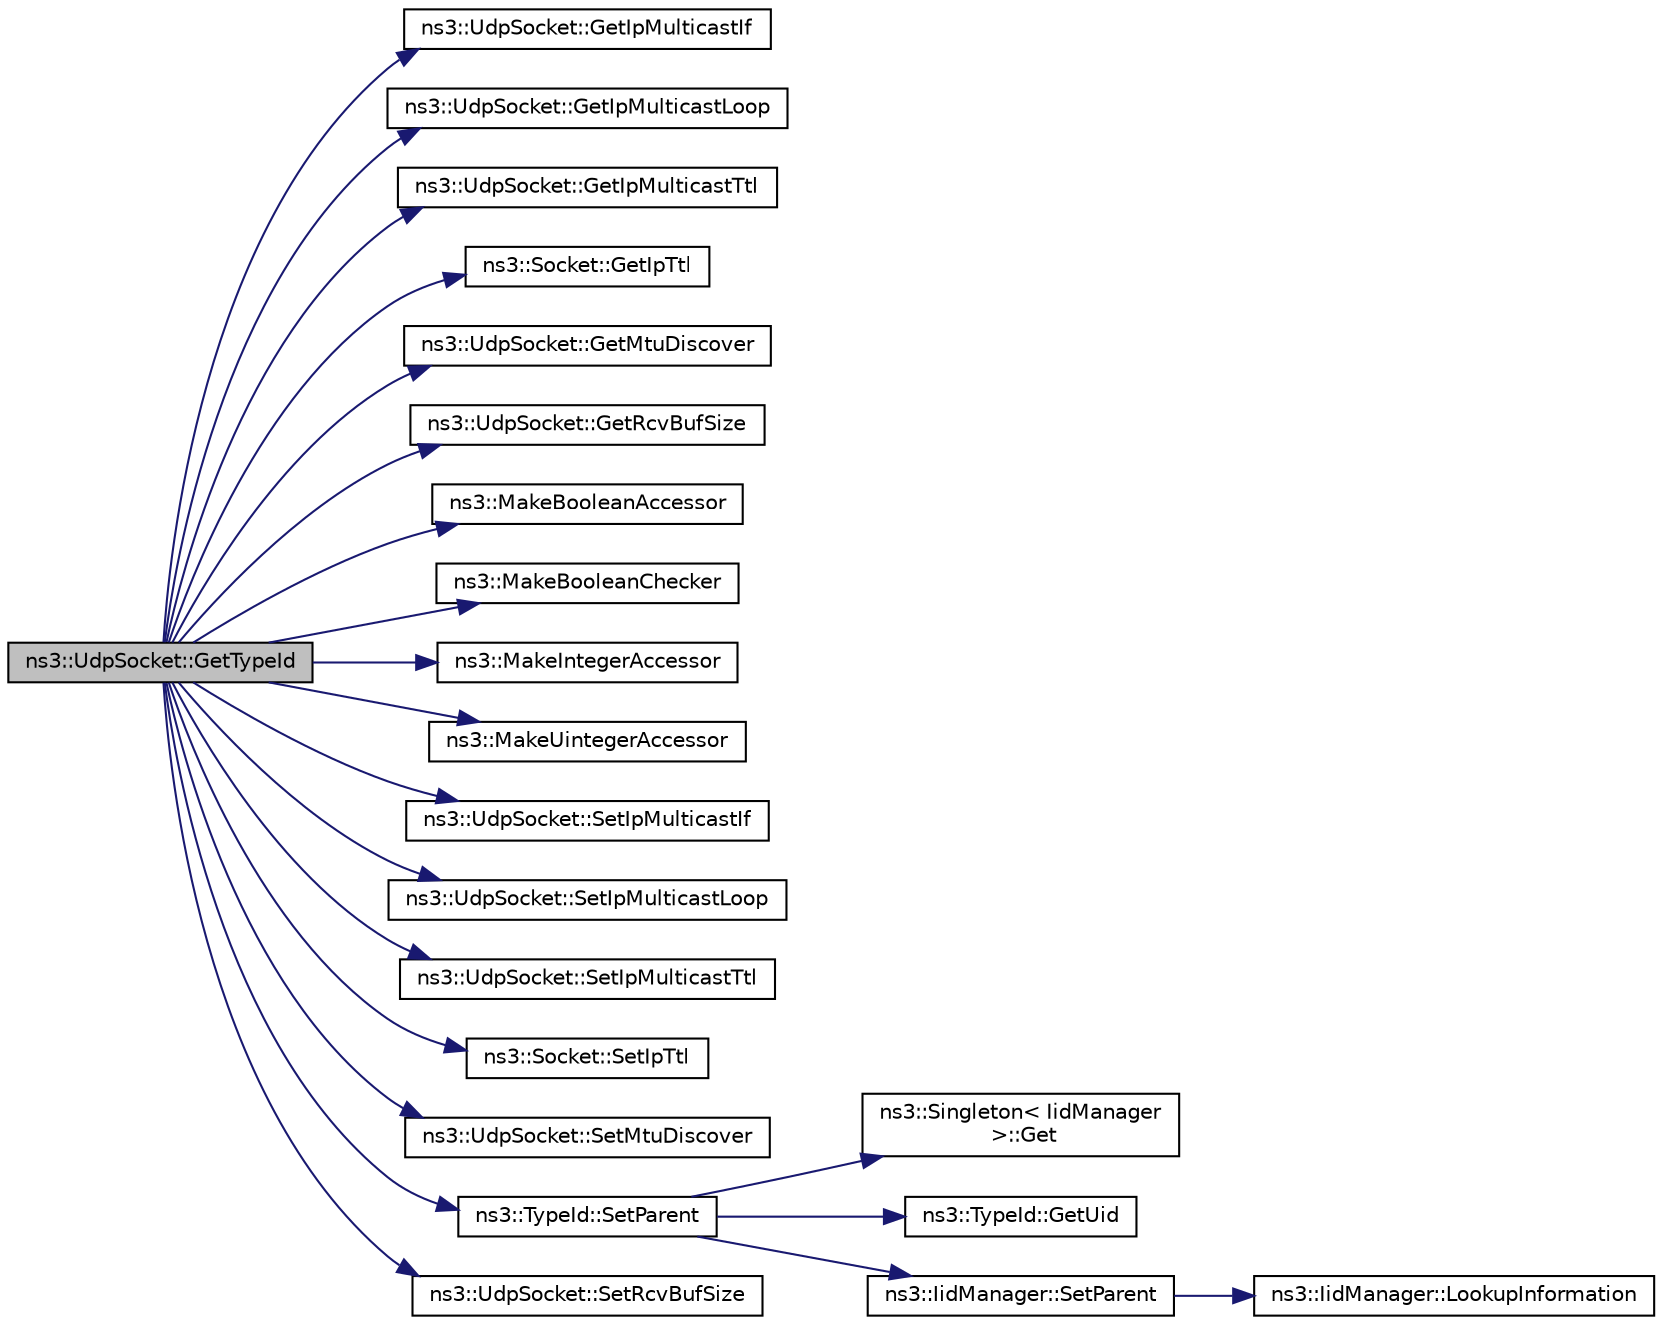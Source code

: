 digraph "ns3::UdpSocket::GetTypeId"
{
 // LATEX_PDF_SIZE
  edge [fontname="Helvetica",fontsize="10",labelfontname="Helvetica",labelfontsize="10"];
  node [fontname="Helvetica",fontsize="10",shape=record];
  rankdir="LR";
  Node1 [label="ns3::UdpSocket::GetTypeId",height=0.2,width=0.4,color="black", fillcolor="grey75", style="filled", fontcolor="black",tooltip="Get the type ID."];
  Node1 -> Node2 [color="midnightblue",fontsize="10",style="solid",fontname="Helvetica"];
  Node2 [label="ns3::UdpSocket::GetIpMulticastIf",height=0.2,width=0.4,color="black", fillcolor="white", style="filled",URL="$classns3_1_1_udp_socket.html#a47d613ffaa57a41bbceb80e6f4ea05e3",tooltip="Get the IP multicast interface."];
  Node1 -> Node3 [color="midnightblue",fontsize="10",style="solid",fontname="Helvetica"];
  Node3 [label="ns3::UdpSocket::GetIpMulticastLoop",height=0.2,width=0.4,color="black", fillcolor="white", style="filled",URL="$classns3_1_1_udp_socket.html#a3e28f54eb34f07e684927abac9dbeb38",tooltip="Get the IP multicast loop capability."];
  Node1 -> Node4 [color="midnightblue",fontsize="10",style="solid",fontname="Helvetica"];
  Node4 [label="ns3::UdpSocket::GetIpMulticastTtl",height=0.2,width=0.4,color="black", fillcolor="white", style="filled",URL="$classns3_1_1_udp_socket.html#a2612696b076f094d3c76363e2e2b8d30",tooltip="Get the IP multicast TTL."];
  Node1 -> Node5 [color="midnightblue",fontsize="10",style="solid",fontname="Helvetica"];
  Node5 [label="ns3::Socket::GetIpTtl",height=0.2,width=0.4,color="black", fillcolor="white", style="filled",URL="$classns3_1_1_socket.html#aa011b2209f53069d1bb6f12d6489414f",tooltip="Query the value of IP Time to Live field of this socket."];
  Node1 -> Node6 [color="midnightblue",fontsize="10",style="solid",fontname="Helvetica"];
  Node6 [label="ns3::UdpSocket::GetMtuDiscover",height=0.2,width=0.4,color="black", fillcolor="white", style="filled",URL="$classns3_1_1_udp_socket.html#abd9c668464d5f89f17780fcd932777c2",tooltip="Get the MTU discover capability."];
  Node1 -> Node7 [color="midnightblue",fontsize="10",style="solid",fontname="Helvetica"];
  Node7 [label="ns3::UdpSocket::GetRcvBufSize",height=0.2,width=0.4,color="black", fillcolor="white", style="filled",URL="$classns3_1_1_udp_socket.html#aa222c9c8a78b860f1bceafdd72b54ae0",tooltip="Get the receiving buffer size."];
  Node1 -> Node8 [color="midnightblue",fontsize="10",style="solid",fontname="Helvetica"];
  Node8 [label="ns3::MakeBooleanAccessor",height=0.2,width=0.4,color="black", fillcolor="white", style="filled",URL="$group__attribute___boolean.html#ga96f46e6b949abfa2cb801d5d33d8bcc7",tooltip="Create an AttributeAccessor for a class data member, or a lone class get functor or set method."];
  Node1 -> Node9 [color="midnightblue",fontsize="10",style="solid",fontname="Helvetica"];
  Node9 [label="ns3::MakeBooleanChecker",height=0.2,width=0.4,color="black", fillcolor="white", style="filled",URL="$group__attribute___boolean.html#ga0be9dca06b271bca59b2c135178e1c10",tooltip=" "];
  Node1 -> Node10 [color="midnightblue",fontsize="10",style="solid",fontname="Helvetica"];
  Node10 [label="ns3::MakeIntegerAccessor",height=0.2,width=0.4,color="black", fillcolor="white", style="filled",URL="$group__attribute___integer.html#ga70d799a6fa5230ad7d27b4a3cbeea51b",tooltip="Create an AttributeAccessor for a class data member, or a lone class get functor or set method."];
  Node1 -> Node11 [color="midnightblue",fontsize="10",style="solid",fontname="Helvetica"];
  Node11 [label="ns3::MakeUintegerAccessor",height=0.2,width=0.4,color="black", fillcolor="white", style="filled",URL="$group__attribute___uinteger.html#gab877334ef73a924b42b65179d87d7244",tooltip="Create an AttributeAccessor for a class data member, or a lone class get functor or set method."];
  Node1 -> Node12 [color="midnightblue",fontsize="10",style="solid",fontname="Helvetica"];
  Node12 [label="ns3::UdpSocket::SetIpMulticastIf",height=0.2,width=0.4,color="black", fillcolor="white", style="filled",URL="$classns3_1_1_udp_socket.html#a20d595600406785f84dd3bd999b3dce4",tooltip="Set the IP multicast interface."];
  Node1 -> Node13 [color="midnightblue",fontsize="10",style="solid",fontname="Helvetica"];
  Node13 [label="ns3::UdpSocket::SetIpMulticastLoop",height=0.2,width=0.4,color="black", fillcolor="white", style="filled",URL="$classns3_1_1_udp_socket.html#ab5c0ee492146d4639b717974ada67e93",tooltip="Set the IP multicast loop capability."];
  Node1 -> Node14 [color="midnightblue",fontsize="10",style="solid",fontname="Helvetica"];
  Node14 [label="ns3::UdpSocket::SetIpMulticastTtl",height=0.2,width=0.4,color="black", fillcolor="white", style="filled",URL="$classns3_1_1_udp_socket.html#af62d9cab3ecae6be95c7c33850126889",tooltip="Set the IP multicast TTL."];
  Node1 -> Node15 [color="midnightblue",fontsize="10",style="solid",fontname="Helvetica"];
  Node15 [label="ns3::Socket::SetIpTtl",height=0.2,width=0.4,color="black", fillcolor="white", style="filled",URL="$classns3_1_1_socket.html#a053afd293ef67a359681445c5c7bef2c",tooltip="Manually set IP Time to Live field."];
  Node1 -> Node16 [color="midnightblue",fontsize="10",style="solid",fontname="Helvetica"];
  Node16 [label="ns3::UdpSocket::SetMtuDiscover",height=0.2,width=0.4,color="black", fillcolor="white", style="filled",URL="$classns3_1_1_udp_socket.html#ae3f06fb2459a7c09f91068905a063a6a",tooltip="Set the MTU discover capability."];
  Node1 -> Node17 [color="midnightblue",fontsize="10",style="solid",fontname="Helvetica"];
  Node17 [label="ns3::TypeId::SetParent",height=0.2,width=0.4,color="black", fillcolor="white", style="filled",URL="$classns3_1_1_type_id.html#abaaca67ab7d2471067e7c275df0f7309",tooltip="Set the parent TypeId."];
  Node17 -> Node18 [color="midnightblue",fontsize="10",style="solid",fontname="Helvetica"];
  Node18 [label="ns3::Singleton\< IidManager\l \>::Get",height=0.2,width=0.4,color="black", fillcolor="white", style="filled",URL="$classns3_1_1_singleton.html#a80a2cd3c25a27ea72add7a9f7a141ffa",tooltip="Get a pointer to the singleton instance."];
  Node17 -> Node19 [color="midnightblue",fontsize="10",style="solid",fontname="Helvetica"];
  Node19 [label="ns3::TypeId::GetUid",height=0.2,width=0.4,color="black", fillcolor="white", style="filled",URL="$classns3_1_1_type_id.html#a429535085325d6f926724771446d9047",tooltip="Get the internal id of this TypeId."];
  Node17 -> Node20 [color="midnightblue",fontsize="10",style="solid",fontname="Helvetica"];
  Node20 [label="ns3::IidManager::SetParent",height=0.2,width=0.4,color="black", fillcolor="white", style="filled",URL="$classns3_1_1_iid_manager.html#a4042931260554c907699367b6811426f",tooltip="Set the parent of a type id."];
  Node20 -> Node21 [color="midnightblue",fontsize="10",style="solid",fontname="Helvetica"];
  Node21 [label="ns3::IidManager::LookupInformation",height=0.2,width=0.4,color="black", fillcolor="white", style="filled",URL="$classns3_1_1_iid_manager.html#a84af06b798b21fa700469a3ac5f65f3f",tooltip="Retrieve the information record for a type."];
  Node1 -> Node22 [color="midnightblue",fontsize="10",style="solid",fontname="Helvetica"];
  Node22 [label="ns3::UdpSocket::SetRcvBufSize",height=0.2,width=0.4,color="black", fillcolor="white", style="filled",URL="$classns3_1_1_udp_socket.html#a4d598f07e803641d6fa869c866caea44",tooltip="Set the receiving buffer size."];
}
